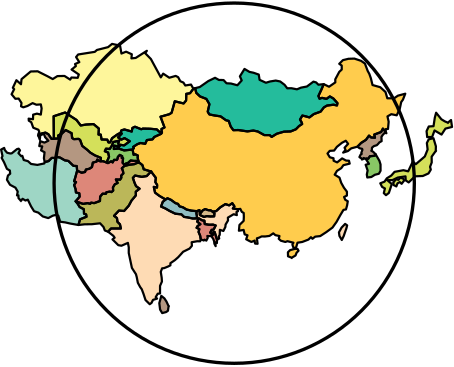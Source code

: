 <?xml version="1.0"?>
<!DOCTYPE ipe SYSTEM "ipe.dtd">
<ipe version="70212" creator="Ipe 7.2.13">
<info created="D:20200629192037" modified="D:20200629192037"/>
<ipestyle>
<symbol name="bullet">
<path matrix="0.04 0 0 0.04 0 0" fill="black">
18 0 0 18 0 0 e
</path>
</symbol>
<layout paper="371.52 273.788" origin="0 0" frame="371.52 273.788"/>
</ipestyle>
<ipestyle name="basic">
<symbol name="arrow/arc(spx)">
<path stroke="sym-stroke" fill="sym-stroke" pen="sym-pen">
0 0 m
-1 0.333 l
-1 -0.333 l
h
</path>
</symbol>
<symbol name="arrow/farc(spx)">
<path stroke="sym-stroke" fill="white" pen="sym-pen">
0 0 m
-1 0.333 l
-1 -0.333 l
h
</path>
</symbol>
<symbol name="arrow/ptarc(spx)">
<path stroke="sym-stroke" fill="sym-stroke" pen="sym-pen">
0 0 m
-1 0.333 l
-0.8 0 l
-1 -0.333 l
h
</path>
</symbol>
<symbol name="arrow/fptarc(spx)">
<path stroke="sym-stroke" fill="white" pen="sym-pen">
0 0 m
-1 0.333 l
-0.8 0 l
-1 -0.333 l
h
</path>
</symbol>
<symbol name="mark/circle(sx)" transformations="translations">
<path fill="sym-stroke">
0.6 0 0 0.6 0 0 e
0.4 0 0 0.4 0 0 e
</path>
</symbol>
<symbol name="mark/disk(sx)" transformations="translations">
<path fill="sym-stroke">
0.6 0 0 0.6 0 0 e
</path>
</symbol>
<symbol name="mark/fdisk(sfx)" transformations="translations">
<group>
<path fill="sym-fill">
0.5 0 0 0.5 0 0 e
</path>
<path fill="sym-stroke" fillrule="eofill">
0.6 0 0 0.6 0 0 e
0.4 0 0 0.4 0 0 e
</path>
</group>
</symbol>
<symbol name="mark/box(sx)" transformations="translations">
<path fill="sym-stroke" fillrule="eofill">
-0.6 -0.6 m
0.6 -0.6 l
0.6 0.6 l
-0.6 0.6 l
h
-0.4 -0.4 m
0.4 -0.4 l
0.4 0.4 l
-0.4 0.4 l
h
</path>
</symbol>
<symbol name="mark/square(sx)" transformations="translations">
<path fill="sym-stroke">
-0.6 -0.6 m
0.6 -0.6 l
0.6 0.6 l
-0.6 0.6 l
h
</path>
</symbol>
<symbol name="mark/fsquare(sfx)" transformations="translations">
<group>
<path fill="sym-fill">
-0.5 -0.5 m
0.5 -0.5 l
0.5 0.5 l
-0.5 0.5 l
h
</path>
<path fill="sym-stroke" fillrule="eofill">
-0.6 -0.6 m
0.6 -0.6 l
0.6 0.6 l
-0.6 0.6 l
h
-0.4 -0.4 m
0.4 -0.4 l
0.4 0.4 l
-0.4 0.4 l
h
</path>
</group>
</symbol>
<symbol name="mark/cross(sx)" transformations="translations">
<group>
<path fill="sym-stroke">
-0.43 -0.57 m
0.57 0.43 l
0.43 0.57 l
-0.57 -0.43 l
h
</path>
<path fill="sym-stroke">
-0.43 0.57 m
0.57 -0.43 l
0.43 -0.57 l
-0.57 0.43 l
h
</path>
</group>
</symbol>
<symbol name="arrow/fnormal(spx)">
<path stroke="sym-stroke" fill="white" pen="sym-pen">
0 0 m
-1 0.333 l
-1 -0.333 l
h
</path>
</symbol>
<symbol name="arrow/pointed(spx)">
<path stroke="sym-stroke" fill="sym-stroke" pen="sym-pen">
0 0 m
-1 0.333 l
-0.8 0 l
-1 -0.333 l
h
</path>
</symbol>
<symbol name="arrow/fpointed(spx)">
<path stroke="sym-stroke" fill="white" pen="sym-pen">
0 0 m
-1 0.333 l
-0.8 0 l
-1 -0.333 l
h
</path>
</symbol>
<symbol name="arrow/linear(spx)">
<path stroke="sym-stroke" pen="sym-pen">
-1 0.333 m
0 0 l
-1 -0.333 l
</path>
</symbol>
<symbol name="arrow/fdouble(spx)">
<path stroke="sym-stroke" fill="white" pen="sym-pen">
0 0 m
-1 0.333 l
-1 -0.333 l
h
-1 0 m
-2 0.333 l
-2 -0.333 l
h
</path>
</symbol>
<symbol name="arrow/double(spx)">
<path stroke="sym-stroke" fill="sym-stroke" pen="sym-pen">
0 0 m
-1 0.333 l
-1 -0.333 l
h
-1 0 m
-2 0.333 l
-2 -0.333 l
h
</path>
</symbol>
<pen name="heavier" value="0.8"/>
<pen name="fat" value="1.2"/>
<pen name="ultrafat" value="2"/>
<symbolsize name="large" value="5"/>
<symbolsize name="small" value="2"/>
<symbolsize name="tiny" value="1.1"/>
<arrowsize name="large" value="10"/>
<arrowsize name="small" value="5"/>
<arrowsize name="tiny" value="3"/>
<color name="red" value="1 0 0"/>
<color name="green" value="0 1 0"/>
<color name="blue" value="0 0 1"/>
<color name="yellow" value="1 1 0"/>
<color name="orange" value="1 0.647 0"/>
<color name="gold" value="1 0.843 0"/>
<color name="agablue" value="0 0.455 0.965"/>
<color name="purple" value="0.627 0.125 0.941"/>
<color name="gray" value="0.745"/>
<color name="brown" value="0.647 0.165 0.165"/>
<color name="navy" value="0 0 0.502"/>
<color name="pink" value="1 0.753 0.796"/>
<color name="seagreen" value="0.18 0.545 0.341"/>
<color name="turquoise" value="0.251 0.878 0.816"/>
<color name="violet" value="0.933 0.51 0.933"/>
<color name="darkblue" value="0 0 0.545"/>
<color name="darkcyan" value="0 0.545 0.545"/>
<color name="darkgray" value="0.663"/>
<color name="darkgreen" value="0 0.392 0"/>
<color name="darkmagenta" value="0.545 0 0.545"/>
<color name="darkorange" value="1 0.549 0"/>
<color name="darkred" value="0.545 0 0"/>
<color name="lightblue" value="0.678 0.847 0.902"/>
<color name="lightcyan" value="0.878 1 1"/>
<color name="lightgray" value="0.827"/>
<color name="lightgreen" value="0.565 0.933 0.565"/>
<color name="lightyellow" value="1 1 0.878"/>
<dashstyle name="dashed" value="[4] 0"/>
<dashstyle name="dotted" value="[1 3] 0"/>
<dashstyle name="dash dotted" value="[4 2 1 2] 0"/>
<dashstyle name="dash dot dotted" value="[4 2 1 2 1 2] 0"/>
<textsize name="large" value="\large"/>
<textsize name="Large" value="\Large"/>
<textsize name="LARGE" value="\LARGE"/>
<textsize name="huge" value="\huge"/>
<textsize name="Huge" value="\Huge"/>
<textsize name="small" value="\small"/>
<textsize name="footnote" value="\footnotesize"/>
<textsize name="tiny" value="\tiny"/>
<textstyle name="center" begin="\begin{center}" end="\end{center}"/>
<textstyle name="itemize" begin="\begin{itemize}" end="\end{itemize}"/>
<textstyle name="item" begin="\begin{itemize}\item{}" end="\end{itemize}"/>
<gridsize name="4 pts" value="4"/>
<gridsize name="8 pts (~3 mm)" value="8"/>
<gridsize name="16 pts (~6 mm)" value="16"/>
<gridsize name="32 pts (~12 mm)" value="32"/>
<gridsize name="10 pts (~3.5 mm)" value="10"/>
<gridsize name="20 pts (~7 mm)" value="20"/>
<gridsize name="14 pts (~5 mm)" value="14"/>
<gridsize name="28 pts (~10 mm)" value="28"/>
<gridsize name="56 pts (~20 mm)" value="56"/>
<anglesize name="90 deg" value="90"/>
<anglesize name="60 deg" value="60"/>
<anglesize name="45 deg" value="45"/>
<anglesize name="30 deg" value="30"/>
<anglesize name="22.5 deg" value="22.5"/>
<opacity name="10%" value="0.1"/>
<opacity name="30%" value="0.3"/>
<opacity name="50%" value="0.5"/>
<opacity name="75%" value="0.75"/>
<tiling name="falling" angle="-60" step="4" width="1"/>
<tiling name="rising" angle="30" step="4" width="1"/>
</ipestyle>
<page>
<layer name="alpha"/>
<view layers="alpha" active="alpha"/>
<path layer="alpha" matrix="0.5 0 0 0.5 92.8799 68.447" fill="0.995 0.964 0.607" fillrule="wind">
161.863 204.893 m
159.427 201.662 l
156.769 201.212 l
156.616 196.434 l
154.836 194.31 l
148.486 195.854 l
146.177 187.565 l
144.538 186.553 l
138.198 184.747 l
141.079 177.037 l
138.883 175.901 l
139.139 173.43 l
137.166 174.064 l
135.561 175.623 l
130.812 176.078 l
125.505 176.197 l
124.342 175.718 l
119.784 177.554 l
117.967 176.648 l
117.47 174.082 l
112.204 175.576 l
110.097 174.963 l
109.38 173.068 l
107.545 172.273 l
103.324 169.295 l
101.923 166.27 l
100.731 166.244 l
99.8535 168.242 l
95.7829 168.379 l
95.1319 171.871 l
93.5723 171.901 l
93.8112 176.239 l
89.9794 179.444 l
84.4901 179.099 l
80.7374 178.458 l
77.6809 182.452 l
75.0616 184.146 l
70.1007 187.384 l
69.5026 187.78 l
61.2634 185.1 l
61.3891 168.973 l
59.7474 168.766 l
57.5072 172.113 l
55.3438 173.318 l
51.7107 172.422 l
50.2965 170.996 l
50.1169 172.041 l
50.9036 173.835 l
50.2932 175.345 l
46.5837 176.83 l
45.1398 180.784 l
43.3725 181.909 l
43.2653 183.365 l
46.3791 182.939 l
46.502 186.231 l
49.2241 186.968 l
52.0198 186.29 l
52.5959 190.75 l
52.0258 193.619 l
48.8228 193.393 l
46.102 194.533 l
42.3961 192.483 l
39.4102 191.511 l
37.7845 192.26 l
38.1093 194.659 l
36.069 197.81 l
33.6941 197.677 l
30.9774 200.916 l
32.8249 204.586 l
31.89 205.583 l
34.4438 211.028 l
37.7352 208.138 l
38.1338 211.783 l
44.7408 217.318 l
49.7405 217.452 l
56.7952 213.911 l
60.585 211.867 l
63.981 213.999 l
69.0551 214.101 l
73.1486 211.483 l
74.0785 212.979 l
78.5742 212.761 l
79.3762 215.165 l
74.1896 218.701 l
77.2614 221.239 l
76.662 222.67 l
79.7346 224.045 l
77.424 227.707 l
78.8916 229.553 l
90.8682 231.452 l
92.4312 232.81 l
100.44 234.854 l
103.318 237.174 l
109.069 235.966 l
110.077 230.245 l
113.419 231.575 l
117.53 229.713 l
117.264 226.765 l
120.334 227.071 l
128.356 232.2 l
127.185 230.483 l
131.268 226.307 l
138.42 213.093 l
140.126 215.756 l
144.535 212.827 l
149.134 214.129 l
150.901 213.217 l
152.442 210.311 l
154.68 209.343 l
156.042 207.239 l
160.165 207.9 l
161.863 204.893 l
h
</path>
<path matrix="0.5 0 0 0.5 92.8799 68.447" fill="0.83 0.877 0.352" fillrule="wind">
61.3891 168.973 m
61.2634 185.1 l
69.5026 187.78 l
70.1007 187.384 l
75.0616 184.146 l
77.6809 182.452 l
80.7374 178.458 l
84.4901 179.099 l
89.9794 179.444 l
93.8112 176.239 l
93.5723 171.901 l
95.1319 171.871 l
95.7829 168.379 l
99.8535 168.242 l
100.731 166.244 l
101.923 166.27 l
103.324 169.295 l
107.545 172.273 l
109.38 173.068 l
110.33 172.645 l
107.644 169.872 l
110.006 168.274 l
112.286 169.331 l
116.079 167.101 l
111.981 164.081 l
109.546 164.492 l
108.225 164.384 l
107.766 165.547 l
108.434 167.498 l
104.154 166.519 l
103.137 163.832 l
101.616 161.539 l
98.9431 161.733 l
98.1135 159.917 l
100.462 158.939 l
101.154 155.905 l
99.3546 151.831 l
96.9407 152.676 l
95.1573 152.703 l
95.2455 155.167 l
90.9881 156.902 l
87.641 158.901 l
85.5535 160.836 l
81.8927 163.698 l
80.3195 168.025 l
79.2455 168.794 l
75.7849 168.599 l
74.5603 169.468 l
74.2181 172.883 l
69.9055 175.168 l
67.209 172.657 l
64.4746 171.179 l
65.0001 169.031 l
61.3891 168.973 l
h
</path>
<path matrix="0.5 0 0 0.5 92.8799 68.447" fill="0.705 0.591 0.505" fillrule="wind">
300.836 172.87 m
300.836 172.87 l
300.836 172.87 l
300.836 172.87 l
h
</path>
<path matrix="0.5 0 0 0.5 92.8799 68.447" fill="0.705 0.591 0.505" fillrule="wind">
300.388 173.624 m
300.388 173.624 l
300.836 172.87 l
299.619 173.128 l
298.23 171.673 l
297.274 170.218 l
297.396 167.172 l
295.741 166.241 l
295.172 165.501 l
293.965 164.265 l
291.834 163.579 l
290.445 162.463 l
290.344 160.674 l
289.971 160.219 l
291.244 159.551 l
293.057 157.756 l
292.596 156.771 l
291.234 156.503 l
288.972 156.307 l
287.725 154.48 l
286.296 154.624 l
286.096 154.258 l
284.541 155.026 l
284.155 154.268 l
283.217 153.934 l
283.104 154.692 l
282.275 155.062 l
281.415 155.708 l
282.291 157.496 l
283.046 157.975 l
282.761 158.722 l
283.573 160.938 l
283.364 161.613 l
281.496 162.064 l
279.985 163.176 l
282.592 165.855 l
286.119 168.12 l
288.318 171.138 l
289.837 169.8 l
292.605 169.646 l
292.105 171.899 l
297.048 173.754 l
298.321 176.186 l
300.388 173.624 l
h
</path>
<path matrix="0.5 0 0 0.5 92.8799 68.447" fill="0.532 0.779 0.395" fillrule="wind">
286.096 154.258 m
286.296 154.624 l
287.725 154.48 l
288.972 156.307 l
291.234 156.503 l
292.596 156.771 l
293.057 157.756 l
295.82 152.982 l
296.612 150.392 l
296.637 145.842 l
295.431 143.694 l
292.533 142.947 l
289.974 141.34 l
287.091 141.009 l
286.733 143.119 l
287.326 146.047 l
285.912 150.158 l
288.29 150.829 l
286.096 154.258 l
h
</path>
<path matrix="0.5 0 0 0.5 92.8799 68.447" fill="0.144 0.737 0.612" fillrule="wind">
163.116 205.295 m
166.49 206.145 l
172.597 210.413 l
177.466 212.776 l
180.249 211.232 l
183.588 211.158 l
185.727 208.826 l
188.922 208.647 l
193.549 207.403 l
196.66 210.866 l
195.361 213.834 l
198.676 219.152 l
202.261 217.016 l
205.167 216.414 l
208.93 215.1 l
209.54 211.308 l
214.087 209.207 l
217.112 210.13 l
221.161 210.784 l
224.368 210.125 l
227.503 207.737 l
229.446 205.223 l
232.414 205.274 l
236.445 204.479 l
239.387 205.691 l
243.601 206.504 l
248.289 209.996 l
250.208 209.457 l
251.884 207.794 l
255.703 208.207 l
254.144 204.5 l
251.883 199.675 l
252.707 197.728 l
254.519 198.331 l
257.676 197.591 l
260.137 199.347 l
262.705 197.825 l
265.605 194.53 l
265.255 192.872 l
262.73 193.397 l
258.08 192.779 l
255.828 191.459 l
253.482 188.421 l
248.602 186.656 l
245.413 184.258 l
242.123 185.171 l
240.322 185.58 l
238.642 182.683 l
239.664 180.971 l
240.182 179.51 l
237.942 178.029 l
235.645 175.689 l
231.905 174.162 l
227.108 173.998 l
221.937 172.501 l
218.211 170.202 l
216.794 171.531 l
212.921 171.527 l
208.187 174.142 l
205.027 174.787 l
200.77 174.185 l
194.164 175.157 l
190.635 175.056 l
188.757 177.646 l
187.299 181.719 l
185.321 182.213 l
181.454 185.008 l
177.143 185.638 l
173.339 186.412 l
172.188 188.386 l
173.42 193.783 l
171.212 197.571 l
166.646 199.358 l
163.956 201.904 l
163.116 205.295 l
h
</path>
<path matrix="0.5 0 0 0.5 92.8799 68.447" fill="0.995 0.858 0.705" fillrule="wind">
193.765 118.14 m
194.006 116.772 l
192.884 116.112 l
193.147 113.906 l
190.859 114.553 l
186.716 112.086 l
186.813 110.054 l
185.046 107.093 l
184.885 105.383 l
183.457 102.505 l
180.956 103.298 l
180.831 99.7049 l
180.108 98.5286 l
180.447 97.066 l
178.868 96.2509 l
177.182 101.729 l
176.298 101.718 l
175.775 99.503 l
174.023 101.298 l
175.011 103.278 l
176.443 103.479 l
177.918 106.44 l
176.073 107.04 l
173.105 106.988 l
170.059 107.471 l
169.777 109.925 l
168.249 110.1 l
165.714 111.634 l
164.583 109.228 l
166.893 107.361 l
164.892 106.052 l
164.182 104.776 l
166.152 103.839 l
165.607 101.741 l
166.717 99.1363 l
167.215 96.3005 l
166.756 95.0485 l
164.579 95.0916 l
160.633 94.3811 l
160.817 91.815 l
159.109 89.8059 l
154.503 87.5296 l
150.92 83.5732 l
148.514 81.4634 l
145.325 79.2819 l
145.32 77.7536 l
143.724 76.9363 l
140.841 75.75 l
139.346 75.5754 l
138.387 73.0574 l
139.053 68.7847 l
139.223 66.0725 l
137.867 62.9774 l
137.852 57.4694 l
136.196 57.3129 l
134.739 54.8507 l
135.713 53.7885 l
132.795 52.8756 l
131.717 50.6885 l
130.433 49.7654 l
127.402 52.7669 l
125.92 57.2831 l
124.692 60.5484 l
123.571 62.0836 l
121.871 65.2102 l
121.077 69.2985 l
120.523 71.3488 l
117.612 75.878 l
116.286 82.3233 l
115.329 86.618 l
115.34 90.7145 l
114.719 93.9041 l
110.062 91.8631 l
107.806 92.2713 l
103.625 96.4159 l
105.164 97.6589 l
104.218 99.012 l
100.464 101.953 l
102.596 104.277 l
109.639 104.268 l
109.004 107.278 l
107.205 109.066 l
106.841 111.795 l
104.746 113.396 l
108.273 117.157 l
111.99 116.883 l
115.338 120.679 l
117.344 124.391 l
120.451 128.099 l
120.402 130.757 l
123.131 132.929 l
120.548 134.795 l
119.436 137.368 l
118.302 140.73 l
119.871 142.398 l
124.726 141.453 l
128.294 142.028 l
131.385 145.301 l
134.825 140.747 l
134.501 137.615 l
135.775 135.665 l
135.67 133.732 l
133.373 134.239 l
134.27 130.096 l
137.415 127.739 l
141.863 125.153 l
139.832 123.486 l
138.59 120.071 l
141.69 118.699 l
144.708 116.927 l
148.882 114.911 l
153.27 114.447 l
155.116 112.629 l
157.589 112.29 l
161.439 111.461 l
164.105 111.52 l
164.471 112.93 l
164.05 115.203 l
164.297 116.751 l
166.249 117.509 l
166.518 114.677 l
166.586 113.96 l
169.495 112.605 l
171.508 113.163 l
174.21 112.923 l
176.822 113.029 l
177.046 115.227 l
175.743 116.374 l
178.325 116.824 l
181.238 119.513 l
184.927 121.83 l
187.612 120.934 l
189.894 122.471 l
191.394 120.204 l
190.313 118.681 l
193.765 118.14 l
h
</path>
<path matrix="0.5 0 0 0.5 92.8799 68.447" fill="0.866 0.528 0.474" fillrule="wind">
178.868 96.2509 m
178.802 93.7949 l
177.685 94.3124 l
177.894 91.5687 l
176.98 93.3447 l
176.795 95.0861 l
176.186 96.7376 l
174.849 98.7422 l
171.901 98.8803 l
172.192 97.4593 l
171.187 95.548 l
169.825 96.2437 l
169.359 95.6192 l
168.453 95.9932 l
167.215 96.3005 l
166.717 99.1363 l
165.607 101.741 l
166.152 103.839 l
164.182 104.776 l
164.892 106.052 l
166.893 107.361 l
164.583 109.228 l
165.714 111.634 l
168.249 110.1 l
169.777 109.925 l
170.059 107.471 l
173.105 106.988 l
176.073 107.04 l
177.918 106.44 l
176.443 103.479 l
175.011 103.278 l
174.023 101.298 l
175.775 99.503 l
176.298 101.718 l
177.182 101.729 l
178.868 96.2509 l
h
</path>
<path matrix="0.5 0 0 0.5 92.8799 68.447" fill="0.834 0.724 0.54" fillrule="wind">
175.743 116.374 m
177.046 115.227 l
176.822 113.029 l
174.21 112.923 l
171.508 113.163 l
169.495 112.605 l
166.586 113.96 l
166.518 114.677 l
168.635 117.35 l
170.364 118.266 l
172.651 117.43 l
174.342 117.342 l
175.743 116.374 l
h
</path>
<path matrix="0.5 0 0 0.5 92.8799 68.447" fill="0.56 0.737 0.756" fillrule="wind">
164.297 116.751 m
164.05 115.203 l
164.471 112.93 l
164.105 111.52 l
161.439 111.461 l
157.589 112.29 l
155.116 112.629 l
153.27 114.447 l
148.882 114.911 l
144.708 116.927 l
141.69 118.699 l
138.59 120.071 l
139.832 123.486 l
141.863 125.153 l
143.19 126.036 l
145.756 124.902 l
148.988 122.511 l
150.786 121.987 l
151.86 120.237 l
154.347 119.521 l
156.945 117.931 l
160.566 117.103 l
164.297 116.751 l
h
</path>
<path matrix="0.5 0 0 0.5 92.8799 68.447" fill="0.732 0.717 0.348" fillrule="wind">
131.385 145.301 m
128.294 142.028 l
124.726 141.453 l
119.871 142.398 l
118.302 140.73 l
119.436 137.368 l
120.548 134.795 l
123.131 132.929 l
120.402 130.757 l
120.451 128.099 l
117.344 124.391 l
115.338 120.679 l
111.99 116.883 l
108.273 117.157 l
104.746 113.396 l
106.841 111.795 l
107.205 109.066 l
109.004 107.278 l
109.639 104.268 l
102.596 104.277 l
100.464 101.953 l
98.1181 102.832 l
97.1636 105.343 l
94.6907 108.018 l
88.7938 107.356 l
83.5937 107.29 l
79.0861 106.797 l
80.2922 110.9 l
84.9089 112.737 l
84.6441 114.383 l
83.1127 114.963 l
83.0244 118.133 l
79.9647 119.726 l
78.6762 121.925 l
77.0917 123.85 l
82.4548 121.981 l
85.6567 122.528 l
87.5699 122.062 l
88.2177 122.864 l
90.4468 122.542 l
94.6064 124.066 l
94.7184 127.205 l
96.5025 129.309 l
98.8854 129.302 l
99.2352 130.347 l
101.681 130.835 l
102.865 130.486 l
104.116 131.54 l
103.94 133.8 l
105.299 136.088 l
107.336 137.051 l
106.078 139.584 l
109.122 139.464 l
110.002 140.851 l
109.869 142.337 l
111.463 143.97 l
111.097 145.914 l
110.34 147.58 l
112.209 149.302 l
115.646 150.136 l
119.319 150.599 l
120.946 151.335 l
122.809 151.783 l
125.174 149.925 l
126.121 146.887 l
131.385 145.301 l
h
</path>
<path matrix="0.5 0 0 0.5 92.8799 68.447" fill="0.866 0.528 0.474" fillrule="wind">
95.1573 152.703 m
96.9407 152.676 l
99.3546 151.831 l
100.333 151.344 l
102.65 152.629 l
103.728 151.855 l
104.76 153.692 l
106.673 153.608 l
107.166 154.2 l
107.504 155.829 l
108.882 157.243 l
110.615 156.318 l
110.267 155.08 l
111.235 154.888 l
110.937 151.514 l
112.204 150.209 l
113.319 151.045 l
114.74 151.441 l
116.734 153.234 l
118.938 152.939 l
122.239 152.932 l
122.809 151.783 l
120.946 151.335 l
119.319 150.599 l
115.646 150.136 l
112.209 149.302 l
110.34 147.58 l
111.097 145.914 l
111.463 143.97 l
109.869 142.337 l
110.002 140.851 l
109.122 139.464 l
106.078 139.584 l
107.336 137.051 l
105.299 136.088 l
103.94 133.8 l
104.116 131.54 l
102.865 130.486 l
101.681 130.835 l
99.2352 130.347 l
98.8854 129.302 l
96.5025 129.309 l
94.7184 127.205 l
94.6064 124.066 l
90.4468 122.542 l
88.2177 122.864 l
87.5699 122.062 l
85.6567 122.528 l
82.4548 121.981 l
77.0917 123.85 l
79.9946 127.194 l
79.7325 129.587 l
77.3084 130.216 l
77.0578 132.597 l
76.0093 135.615 l
77.378 137.701 l
75.9849 138.266 l
76.8643 141.064 l
78.169 145.912 l
81.4331 144.428 l
83.8464 144.949 l
84.515 146.725 l
87.0414 147.319 l
88.8452 148.519 l
89.4842 151.698 l
92.1818 152.472 l
92.6833 153.902 l
94.1932 152.827 l
95.1573 152.703 l
h
</path>
<path matrix="0.5 0 0 0.5 92.8799 68.447" fill="0.532 0.779 0.395" fillrule="wind">
99.3546 151.831 m
101.154 155.905 l
100.462 158.939 l
98.1135 159.917 l
98.9431 161.733 l
101.616 161.539 l
103.137 163.832 l
104.154 166.519 l
108.434 167.498 l
107.766 165.547 l
108.225 164.384 l
109.546 164.492 l
108.374 163.206 l
104.891 163.903 l
104.587 161.511 l
108.058 161.831 l
112.012 160.491 l
118.064 161.116 l
118.875 157.322 l
119.927 157.733 l
121.871 156.805 l
121.759 155.229 l
122.239 152.932 l
118.938 152.939 l
116.734 153.234 l
114.74 151.441 l
113.319 151.045 l
112.204 150.209 l
110.937 151.514 l
111.235 154.888 l
110.267 155.08 l
110.615 156.318 l
108.882 157.243 l
107.504 155.829 l
107.166 154.2 l
106.673 153.608 l
104.76 153.692 l
103.728 151.855 l
102.65 152.629 l
100.333 151.344 l
99.3546 151.831 l
h
</path>
<path matrix="0.5 0 0 0.5 92.8799 68.447" fill="0.144 0.737 0.612" fillrule="wind">
109.38 173.068 m
110.097 174.963 l
112.204 175.576 l
117.47 174.082 l
117.967 176.648 l
119.784 177.554 l
124.342 175.718 l
125.505 176.197 l
130.812 176.078 l
135.561 175.623 l
137.166 174.064 l
139.139 173.43 l
138.689 172.456 l
133.645 170.137 l
132.504 168.45 l
128.399 167.947 l
127.189 165.26 l
123.801 165.823 l
121.589 165.003 l
118.534 163.033 l
118.975 162.062 l
118.064 161.116 l
112.012 160.491 l
108.058 161.831 l
104.587 161.511 l
104.891 163.903 l
108.374 163.206 l
109.546 164.492 l
111.981 164.081 l
116.079 167.101 l
112.286 169.331 l
110.006 168.274 l
107.644 169.872 l
110.33 172.645 l
109.38 173.068 l
h
</path>
<path matrix="0.5 0 0 0.5 92.8799 68.447" fill="0.705 0.591 0.505" fillrule="wind">
50.2965 170.996 m
51.7107 172.422 l
55.3438 173.318 l
57.5072 172.113 l
59.7474 168.766 l
61.3891 168.973 l
65.0001 169.031 l
64.4746 171.179 l
67.209 172.657 l
69.9055 175.168 l
74.2181 172.883 l
74.5603 169.468 l
75.7849 168.599 l
79.2455 168.794 l
80.3195 168.025 l
81.8927 163.698 l
85.5535 160.836 l
87.641 158.901 l
90.9881 156.902 l
95.2455 155.167 l
95.1573 152.703 l
94.1932 152.827 l
92.6833 153.902 l
92.1818 152.472 l
89.4842 151.698 l
88.8452 148.519 l
87.0414 147.319 l
84.515 146.725 l
83.8464 144.949 l
81.4331 144.428 l
78.169 145.912 l
77.8881 149.23 l
75.5022 149.372 l
71.8443 152.904 l
69.2882 153.343 l
65.7492 155.387 l
63.4733 155.76 l
62.0683 155.007 l
59.9277 155.124 l
57.6511 152.822 l
54.8387 152.046 l
54.2431 154.89 l
54.7085 159.146 l
52.2123 160.536 l
53.0342 163.371 l
50.9095 163.614 l
51.6177 167.145 l
54.6356 166.112 l
57.448 167.46 l
55.1162 170.005 l
54.1989 172.453 l
51.6225 171.359 l
51.2959 168.239 l
50.2965 170.996 l
h
</path>
<path matrix="0.5 0 0 0.5 92.8799 68.447" fill="0.619 0.838 0.772" fillrule="wind">
37.7036 124.209 m
35.9324 126.145 l
35.9008 128.119 l
34.8785 128.118 l
35.4031 130.819 l
33.7562 133.676 l
29.8345 135.752 l
27.6175 139.383 l
28.3593 142.395 l
29.9703 143.736 l
29.7288 146.019 l
27.63 147.199 l
25.5562 151.933 l
25.5562 151.933 l
23.8057 155.154 l
24.4319 156.409 l
23.4327 161.104 l
25.6244 162.282 l
26.1324 160.723 l
27.7488 158.826 l
29.9441 158.282 l
31.1031 158.403 l
34.8778 161.435 l
36.0781 161.74 l
37.0237 160.529 l
35.9201 158.498 l
37.9162 156.365 l
38.7127 156.567 l
39.7253 153.587 l
42.76 152.75 l
44.9831 150.745 l
49.5334 150.059 l
54.5321 151.112 l
54.8387 152.046 l
57.6511 152.822 l
59.9277 155.124 l
62.0683 155.007 l
63.4733 155.76 l
65.7492 155.387 l
69.2882 153.343 l
71.8443 152.904 l
75.5022 149.372 l
77.8881 149.23 l
78.169 145.912 l
76.8643 141.064 l
75.9849 138.266 l
77.378 137.701 l
76.0093 135.615 l
77.0578 132.597 l
77.3084 130.216 l
79.7325 129.587 l
79.9946 127.194 l
77.0917 123.85 l
78.6762 121.925 l
79.9647 119.726 l
83.0244 118.133 l
83.1127 114.963 l
84.6441 114.383 l
84.9089 112.737 l
80.2922 110.9 l
79.0861 106.797 l
73.0649 107.86 l
69.575 108.67 l
65.9631 109.129 l
64.598 113.485 l
63.0661 114.119 l
60.6066 113.48 l
57.3784 111.755 l
53.4672 112.937 l
50.2362 115.687 l
47.1545 116.712 l
45.017 120.144 l
42.6551 125.022 l
40.9327 124.425 l
38.8986 125.646 l
37.7036 124.209 l
h
</path>
<path matrix="0.5 0 0 0.5 92.8799 68.447" fill="0.705 0.591 0.505" fillrule="wind">
144.029 48.3455 m
143.547 45.0098 l
142.205 44.0993 l
139.422 43.3678 l
137.898 45.9115 l
137.331 50.5211 l
138.78 55.7473 l
140.991 53.9556 l
142.481 51.689 l
144.029 48.3455 l
h
</path>
<path matrix="0.5 0 0 0.5 92.8799 68.447" fill="1 0.799 0.301" fillrule="wind">
232.646 83.2238 m
230.022 84.2628 l
229.929 87.1562 l
231.507 88.6866 l
235.003 89.6351 l
236.844 89.5548 l
237.559 88.2636 l
236.153 86.7786 l
235.412 84.8358 l
232.646 83.2238 l
h
</path>
<path matrix="0.5 0 0 0.5 92.8799 68.447" fill="1 0.799 0.301" fillrule="wind">
139.139 173.43 m
138.883 175.901 l
141.079 177.037 l
138.198 184.747 l
144.538 186.553 l
146.177 187.565 l
148.486 195.854 l
154.836 194.31 l
156.616 196.434 l
156.769 201.212 l
159.427 201.662 l
161.863 204.893 l
163.116 205.295 l
163.956 201.904 l
166.646 199.358 l
171.212 197.571 l
173.42 193.783 l
172.188 188.386 l
173.339 186.412 l
177.143 185.638 l
181.454 185.008 l
185.321 182.213 l
187.299 181.719 l
188.757 177.646 l
190.635 175.056 l
194.164 175.157 l
200.77 174.185 l
205.027 174.787 l
208.187 174.142 l
212.921 171.527 l
216.794 171.531 l
218.211 170.202 l
221.937 172.501 l
227.108 173.998 l
231.905 174.162 l
235.645 175.689 l
237.942 178.029 l
240.182 179.51 l
239.664 180.971 l
238.642 182.683 l
240.322 185.58 l
242.123 185.171 l
245.413 184.258 l
248.602 186.656 l
253.482 188.421 l
255.828 191.459 l
258.08 192.779 l
262.73 193.397 l
265.255 192.872 l
265.605 194.53 l
262.705 197.825 l
260.137 199.347 l
257.676 197.591 l
254.519 198.331 l
252.707 197.728 l
251.883 199.675 l
254.144 204.5 l
255.703 208.207 l
259.545 206.343 l
264.055 209.47 l
264.026 211.672 l
266.915 217.065 l
268.695 218.72 l
268.656 221.599 l
266.899 222.849 l
269.543 225.489 l
273.52 226.453 l
277.764 226.598 l
282.554 225.007 l
285.365 223.054 l
287.343 217.79 l
288.542 215.58 l
289.657 212.462 l
290.841 207.572 l
296.412 205.998 l
300.203 202.533 l
301.499 198.03 l
306.362 198.024 l
309.137 199.905 l
314.427 201.32 l
312.745 197.026 l
311.501 195.301 l
310.404 190.208 l
308.252 185.77 l
304.367 186.572 l
301.62 184.974 l
302.463 181.141 l
302.003 175.944 l
300.368 175.827 l
300.388 173.624 l
298.321 176.186 l
297.048 173.754 l
292.105 171.899 l
292.605 169.646 l
289.837 169.8 l
288.318 171.138 l
286.119 168.12 l
282.592 165.855 l
279.985 163.176 l
275.511 161.97 l
273.154 160.042 l
269.708 158.922 l
271.409 160.826 l
270.739 162.436 l
273.274 165.237 l
271.583 167.44 l
268.793 165.954 l
265.179 163.05 l
263.207 160.379 l
260.068 160.181 l
258.436 158.268 l
260.122 155.518 l
262.742 154.854 l
262.849 153.047 l
265.381 151.876 l
268.968 154.745 l
271.81 153.178 l
273.88 153.071 l
274.398 150.975 l
269.867 149.863 l
268.371 147.726 l
265.259 145.754 l
263.616 143.023 l
267.061 140.895 l
268.318 137.121 l
270.266 133.643 l
272.44 130.755 l
272.388 127.986 l
270.379 126.973 l
271.145 125.004 l
273.029 123.862 l
272.537 120.885 l
271.724 118.01 l
269.935 117.685 l
267.598 113.797 l
265.006 109.132 l
262.034 104.936 l
257.632 101.718 l
253.18 98.8038 l
249.573 98.4078 l
247.617 96.8779 l
246.51 97.995 l
244.7 96.2856 l
240.227 94.569 l
236.84 94.0446 l
235.747 90.4482 l
233.974 90.2494 l
233.134 92.7172 l
233.892 94.0375 l
229.598 95.1329 l
228.085 94.5754 l
224.863 95.4641 l
223.339 96.8588 l
223.845 98.8432 l
220.919 99.474 l
219.377 100.773 l
216.648 98.9291 l
213.536 98.5308 l
210.984 98.5482 l
209.266 97.7071 l
207.607 97.2027 l
208.091 93.2838 l
206.384 93.377 l
206.096 94.1794 l
206 95.5947 l
203.653 94.5975 l
202.267 95.2278 l
199.89 96.5155 l
200.822 99.3778 l
198.795 100.048 l
198.032 103.245 l
194.653 102.667 l
195.037 106.816 l
198.069 109.761 l
198.197 112.691 l
198.103 115.429 l
196.706 116.285 l
195.637 118.409 l
193.765 118.14 l
190.313 118.681 l
191.394 120.204 l
189.894 122.471 l
187.612 120.934 l
184.927 121.83 l
181.238 119.513 l
178.325 116.824 l
175.743 116.374 l
174.342 117.342 l
172.651 117.43 l
170.364 118.266 l
168.635 117.35 l
166.518 114.677 l
166.249 117.509 l
164.297 116.751 l
160.566 117.103 l
156.945 117.931 l
154.347 119.521 l
151.86 120.237 l
150.786 121.987 l
148.988 122.511 l
145.756 124.902 l
143.19 126.036 l
141.863 125.153 l
137.415 127.739 l
134.27 130.096 l
133.373 134.239 l
135.67 133.732 l
135.775 135.665 l
134.501 137.615 l
134.825 140.747 l
131.385 145.301 l
126.121 146.887 l
125.174 149.925 l
122.809 151.783 l
122.239 152.932 l
121.759 155.229 l
121.871 156.805 l
119.927 157.733 l
118.875 157.322 l
118.064 161.116 l
118.975 162.062 l
118.534 163.033 l
121.589 165.003 l
123.801 165.823 l
127.189 165.26 l
128.399 167.947 l
132.504 168.45 l
133.645 170.137 l
138.689 172.456 l
139.139 173.43 l
h
</path>
<path matrix="0.5 0 0 0.5 92.8799 68.447" fill="0.995 0.858 0.705" fillrule="wind">
272.023 104.4 m
270.095 98.8314 l
268.724 96.0083 l
267.037 98.9143 l
266.672 101.481 l
268.556 104.904 l
271.118 107.561 l
272.578 106.514 l
272.023 104.4 l
h
</path>
<path matrix="0.5 0 0 0.5 92.8799 68.447" fill="0.83 0.877 0.352" fillrule="wind">
336.378 160.085 m
333.417 155.974 l
333.471 151.819 l
332.265 148.645 l
332.823 146.669 l
331.156 143.911 l
327.067 142.083 l
321.44 141.845 l
316.88 137.457 l
314.73 138.928 l
314.597 141.808 l
309.03 140.955 l
305.242 139.142 l
301.495 139.068 l
304.741 136.257 l
302.605 129.851 l
300.536 128.284 l
298.987 129.731 l
299.772 133.112 l
297.746 134.21 l
296.446 136.813 l
299.472 137.989 l
301.151 140.403 l
304.37 142.401 l
306.717 145.063 l
313.089 146.232 l
316.511 145.43 l
319.86 152.471 l
321.994 150.564 l
326.689 154.572 l
328.51 156.144 l
330.521 161.148 l
329.972 165.828 l
331.324 168.492 l
334.727 169.27 l
336.473 163.439 l
336.378 160.085 l
h
</path>
<path matrix="0.5 0 0 0.5 92.8799 68.447" fill="0.83 0.877 0.352" fillrule="wind">
345.112 180.473 m
347.376 182.358 l
348.087 177.395 l
343.339 176.199 l
340.536 171.903 l
335.503 174.852 l
333.762 170.147 l
330.202 170.083 l
329.762 174.354 l
331.345 177.707 l
334.764 177.95 l
335.697 184.093 l
336.643 187.619 l
340.405 182.919 l
342.861 181.42 l
345.112 180.473 l
h
</path>
<path matrix="0.5 0 0 0.5 92.8799 68.447" fill="0.83 0.877 0.352" fillrule="wind">
305.928 137.452 m
307.699 139.739 l
309.519 139.294 l
310.835 140.912 l
313.185 140.081 l
313.595 138.764 l
311.793 136.452 l
310.479 137.675 l
308.838 136.788 l
307.989 134.566 l
305.903 135.646 l
305.928 137.452 l
h
</path>
<path matrix="0.5 0 0 0.5 92.8799 68.447" stroke="0" pen="heavier" cap="2" join="1">
161.863 204.893 m
159.427 201.662 l
156.769 201.212 l
156.616 196.434 l
154.836 194.31 l
148.486 195.854 l
146.177 187.565 l
144.538 186.553 l
138.198 184.747 l
141.079 177.037 l
138.883 175.901 l
139.139 173.43 l
137.166 174.064 l
135.561 175.623 l
130.812 176.078 l
125.505 176.197 l
124.342 175.718 l
119.784 177.554 l
117.967 176.648 l
117.47 174.082 l
112.204 175.576 l
110.097 174.963 l
109.38 173.068 l
107.545 172.273 l
103.324 169.295 l
101.923 166.27 l
100.731 166.244 l
99.8535 168.242 l
95.7829 168.379 l
95.1319 171.871 l
93.5723 171.901 l
93.8112 176.239 l
89.9794 179.444 l
84.4901 179.099 l
80.7374 178.458 l
77.6809 182.452 l
75.0616 184.146 l
70.1007 187.384 l
69.5026 187.78 l
61.2634 185.1 l
61.3891 168.973 l
59.7474 168.766 l
57.5072 172.113 l
55.3438 173.318 l
51.7107 172.422 l
50.2965 170.996 l
50.1169 172.041 l
50.9036 173.835 l
50.2932 175.345 l
46.5837 176.83 l
45.1398 180.784 l
43.3725 181.909 l
43.2653 183.365 l
46.3791 182.939 l
46.502 186.231 l
49.2241 186.968 l
52.0198 186.29 l
52.5959 190.75 l
52.0258 193.619 l
48.8228 193.393 l
46.102 194.533 l
42.3961 192.483 l
39.4102 191.511 l
37.7845 192.26 l
38.1093 194.659 l
36.069 197.81 l
33.6941 197.677 l
30.9774 200.916 l
32.8249 204.586 l
31.89 205.583 l
34.4438 211.028 l
37.7352 208.138 l
38.1338 211.783 l
44.7408 217.318 l
49.7405 217.452 l
56.7952 213.911 l
60.585 211.867 l
63.981 213.999 l
69.0551 214.101 l
73.1486 211.483 l
74.0785 212.979 l
78.5742 212.761 l
79.3762 215.165 l
74.1896 218.701 l
77.2614 221.239 l
76.662 222.67 l
79.7346 224.045 l
77.424 227.707 l
78.8916 229.553 l
90.8682 231.452 l
92.4312 232.81 l
100.44 234.854 l
103.318 237.174 l
109.069 235.966 l
110.077 230.245 l
113.419 231.575 l
117.53 229.713 l
117.264 226.765 l
120.334 227.071 l
128.356 232.2 l
127.185 230.483 l
131.268 226.307 l
138.42 213.093 l
140.126 215.756 l
144.535 212.827 l
149.134 214.129 l
150.901 213.217 l
152.442 210.311 l
154.68 209.343 l
156.042 207.239 l
160.165 207.9 l
161.863 204.893 l
</path>
<path matrix="0.5 0 0 0.5 92.8799 68.447" stroke="0" pen="heavier" cap="2" join="1">
61.3891 168.973 m
61.2634 185.1 l
69.5026 187.78 l
70.1007 187.384 l
75.0616 184.146 l
77.6809 182.452 l
80.7374 178.458 l
84.4901 179.099 l
89.9794 179.444 l
93.8112 176.239 l
93.5723 171.901 l
95.1319 171.871 l
95.7829 168.379 l
99.8535 168.242 l
100.731 166.244 l
101.923 166.27 l
103.324 169.295 l
107.545 172.273 l
109.38 173.068 l
110.33 172.645 l
107.644 169.872 l
110.006 168.274 l
112.286 169.331 l
116.079 167.101 l
111.981 164.081 l
109.546 164.492 l
108.225 164.384 l
107.766 165.547 l
108.434 167.498 l
104.154 166.519 l
103.137 163.832 l
101.616 161.539 l
98.9431 161.733 l
98.1135 159.917 l
100.462 158.939 l
101.154 155.905 l
99.3546 151.831 l
96.9407 152.676 l
95.1573 152.703 l
95.2455 155.167 l
90.9881 156.902 l
87.641 158.901 l
85.5535 160.836 l
81.8927 163.698 l
80.3195 168.025 l
79.2455 168.794 l
75.7849 168.599 l
74.5603 169.468 l
74.2181 172.883 l
69.9055 175.168 l
67.209 172.657 l
64.4746 171.179 l
65.0001 169.031 l
61.3891 168.973 l
</path>
<path matrix="0.5 0 0 0.5 92.8799 68.447" stroke="0" pen="heavier" cap="2" join="1">
300.836 172.87 m
300.836 172.87 l
300.836 172.87 l
300.836 172.87 l
</path>
<path matrix="0.5 0 0 0.5 92.8799 68.447" stroke="0" pen="heavier" cap="2" join="1">
300.388 173.624 m
300.388 173.624 l
300.836 172.87 l
299.619 173.128 l
298.23 171.673 l
297.274 170.218 l
297.396 167.172 l
295.741 166.241 l
295.172 165.501 l
293.965 164.265 l
291.834 163.579 l
290.445 162.463 l
290.344 160.674 l
289.971 160.219 l
291.244 159.551 l
293.057 157.756 l
292.596 156.771 l
291.234 156.503 l
288.972 156.307 l
287.725 154.48 l
286.296 154.624 l
286.096 154.258 l
284.541 155.026 l
284.155 154.268 l
283.217 153.934 l
283.104 154.692 l
282.275 155.062 l
281.415 155.708 l
282.291 157.496 l
283.046 157.975 l
282.761 158.722 l
283.573 160.938 l
283.364 161.613 l
281.496 162.064 l
279.985 163.176 l
282.592 165.855 l
286.119 168.12 l
288.318 171.138 l
289.837 169.8 l
292.605 169.646 l
292.105 171.899 l
297.048 173.754 l
298.321 176.186 l
300.388 173.624 l
</path>
<path matrix="0.5 0 0 0.5 92.8799 68.447" stroke="0" pen="heavier" cap="2" join="1">
286.096 154.258 m
286.296 154.624 l
287.725 154.48 l
288.972 156.307 l
291.234 156.503 l
292.596 156.771 l
293.057 157.756 l
295.82 152.982 l
296.612 150.392 l
296.637 145.842 l
295.431 143.694 l
292.533 142.947 l
289.974 141.34 l
287.091 141.009 l
286.733 143.119 l
287.326 146.047 l
285.912 150.158 l
288.29 150.829 l
286.096 154.258 l
</path>
<path matrix="0.5 0 0 0.5 92.8799 68.447" stroke="0" pen="heavier" cap="2" join="1">
163.116 205.295 m
166.49 206.145 l
172.597 210.413 l
177.466 212.776 l
180.249 211.232 l
183.588 211.158 l
185.727 208.826 l
188.922 208.647 l
193.549 207.403 l
196.66 210.866 l
195.361 213.834 l
198.676 219.152 l
202.261 217.016 l
205.167 216.414 l
208.93 215.1 l
209.54 211.308 l
214.087 209.207 l
217.112 210.13 l
221.161 210.784 l
224.368 210.125 l
227.503 207.737 l
229.446 205.223 l
232.414 205.274 l
236.445 204.479 l
239.387 205.691 l
243.601 206.504 l
248.289 209.996 l
250.208 209.457 l
251.884 207.794 l
255.703 208.207 l
254.144 204.5 l
251.883 199.675 l
252.707 197.728 l
254.519 198.331 l
257.676 197.591 l
260.137 199.347 l
262.705 197.825 l
265.605 194.53 l
265.255 192.872 l
262.73 193.397 l
258.08 192.779 l
255.828 191.459 l
253.482 188.421 l
248.602 186.656 l
245.413 184.258 l
242.123 185.171 l
240.322 185.58 l
238.642 182.683 l
239.664 180.971 l
240.182 179.51 l
237.942 178.029 l
235.645 175.689 l
231.905 174.162 l
227.108 173.998 l
221.937 172.501 l
218.211 170.202 l
216.794 171.531 l
212.921 171.527 l
208.187 174.142 l
205.027 174.787 l
200.77 174.185 l
194.164 175.157 l
190.635 175.056 l
188.757 177.646 l
187.299 181.719 l
185.321 182.213 l
181.454 185.008 l
177.143 185.638 l
173.339 186.412 l
172.188 188.386 l
173.42 193.783 l
171.212 197.571 l
166.646 199.358 l
163.956 201.904 l
163.116 205.295 l
</path>
<path matrix="0.5 0 0 0.5 92.8799 68.447" stroke="0" pen="heavier" cap="2" join="1">
193.765 118.14 m
194.006 116.772 l
192.884 116.112 l
193.147 113.906 l
190.859 114.553 l
186.716 112.086 l
186.813 110.054 l
185.046 107.093 l
184.885 105.383 l
183.457 102.505 l
180.956 103.298 l
180.831 99.7049 l
180.108 98.5286 l
180.447 97.066 l
178.868 96.2509 l
177.182 101.729 l
176.298 101.718 l
175.775 99.503 l
174.023 101.298 l
175.011 103.278 l
176.443 103.479 l
177.918 106.44 l
176.073 107.04 l
173.105 106.988 l
170.059 107.471 l
169.777 109.925 l
168.249 110.1 l
165.714 111.634 l
164.583 109.228 l
166.893 107.361 l
164.892 106.052 l
164.182 104.776 l
166.152 103.839 l
165.607 101.741 l
166.717 99.1363 l
167.215 96.3005 l
166.756 95.0485 l
164.579 95.0916 l
160.633 94.3811 l
160.817 91.815 l
159.109 89.8059 l
154.503 87.5296 l
150.92 83.5732 l
148.514 81.4634 l
145.325 79.2819 l
145.32 77.7536 l
143.724 76.9363 l
140.841 75.75 l
139.346 75.5754 l
138.387 73.0574 l
139.053 68.7847 l
139.223 66.0725 l
137.867 62.9774 l
137.852 57.4694 l
136.196 57.3129 l
134.739 54.8507 l
135.713 53.7885 l
132.795 52.8756 l
131.717 50.6885 l
130.433 49.7654 l
127.402 52.7669 l
125.92 57.2831 l
124.692 60.5484 l
123.571 62.0836 l
121.871 65.2102 l
121.077 69.2985 l
120.523 71.3488 l
117.612 75.878 l
115.329 86.618 l
115.34 90.7145 l
114.719 93.9041 l
110.062 91.8631 l
107.806 92.2713 l
103.625 96.4159 l
105.164 97.6589 l
104.218 99.012 l
100.464 101.953 l
102.596 104.277 l
109.639 104.268 l
109.004 107.278 l
107.205 109.066 l
106.841 111.795 l
104.746 113.396 l
108.273 117.157 l
111.99 116.883 l
115.338 120.679 l
117.344 124.391 l
120.451 128.099 l
120.402 130.757 l
123.131 132.929 l
120.548 134.795 l
119.436 137.368 l
118.302 140.73 l
119.871 142.398 l
124.726 141.453 l
128.294 142.028 l
131.385 145.301 l
134.825 140.747 l
134.501 137.615 l
135.775 135.665 l
135.67 133.732 l
133.373 134.239 l
134.27 130.096 l
137.415 127.739 l
141.863 125.153 l
139.832 123.486 l
138.59 120.071 l
141.69 118.699 l
144.708 116.927 l
148.882 114.911 l
153.27 114.447 l
155.116 112.629 l
157.589 112.29 l
161.439 111.461 l
164.105 111.52 l
164.471 112.93 l
164.05 115.203 l
164.297 116.751 l
166.249 117.509 l
166.586 113.96 l
169.495 112.605 l
171.508 113.163 l
174.21 112.923 l
176.822 113.029 l
177.046 115.227 l
175.743 116.374 l
178.325 116.824 l
181.238 119.513 l
184.927 121.83 l
187.612 120.934 l
189.894 122.471 l
191.394 120.204 l
190.313 118.681 l
193.765 118.14 l
193.765 118.14 l
</path>
<path matrix="0.5 0 0 0.5 92.8799 68.447" stroke="0" pen="heavier" cap="2" join="1">
178.868 96.2509 m
178.802 93.7949 l
177.685 94.3124 l
177.894 91.5687 l
176.98 93.3447 l
176.795 95.0861 l
176.186 96.7376 l
174.849 98.7422 l
171.901 98.8803 l
172.192 97.4593 l
171.187 95.548 l
169.825 96.2437 l
169.359 95.6192 l
168.453 95.9932 l
167.215 96.3005 l
166.717 99.1363 l
165.607 101.741 l
166.152 103.839 l
164.182 104.776 l
164.892 106.052 l
166.893 107.361 l
164.583 109.228 l
165.714 111.634 l
168.249 110.1 l
169.777 109.925 l
170.059 107.471 l
173.105 106.988 l
176.073 107.04 l
177.918 106.44 l
176.443 103.479 l
175.011 103.278 l
174.023 101.298 l
175.775 99.503 l
176.298 101.718 l
177.182 101.729 l
178.868 96.2509 l
</path>
<path matrix="0.5 0 0 0.5 92.8799 68.447" stroke="0" pen="heavier" cap="2" join="1">
175.743 116.374 m
177.046 115.227 l
176.822 113.029 l
174.21 112.923 l
171.508 113.163 l
169.495 112.605 l
166.586 113.96 l
166.518 114.677 l
168.635 117.35 l
170.364 118.266 l
172.651 117.43 l
174.342 117.342 l
175.743 116.374 l
</path>
<path matrix="0.5 0 0 0.5 92.8799 68.447" stroke="0" pen="heavier" cap="2" join="1">
164.297 116.751 m
164.05 115.203 l
164.471 112.93 l
164.105 111.52 l
161.439 111.461 l
157.589 112.29 l
155.116 112.629 l
153.27 114.447 l
148.882 114.911 l
144.708 116.927 l
141.69 118.699 l
138.59 120.071 l
139.832 123.486 l
141.863 125.153 l
143.19 126.036 l
145.756 124.902 l
148.988 122.511 l
150.786 121.987 l
151.86 120.237 l
154.347 119.521 l
156.945 117.931 l
160.566 117.103 l
164.297 116.751 l
</path>
<path matrix="0.5 0 0 0.5 92.8799 68.447" stroke="0" pen="heavier" cap="2" join="1">
131.385 145.301 m
128.294 142.028 l
124.726 141.453 l
119.871 142.398 l
118.302 140.73 l
119.436 137.368 l
120.548 134.795 l
123.131 132.929 l
120.402 130.757 l
120.451 128.099 l
117.344 124.391 l
115.338 120.679 l
111.99 116.883 l
108.273 117.157 l
104.746 113.396 l
106.841 111.795 l
107.205 109.066 l
109.004 107.278 l
109.639 104.268 l
102.596 104.277 l
100.464 101.953 l
98.1181 102.832 l
97.1636 105.343 l
94.6907 108.018 l
88.7938 107.356 l
83.5937 107.29 l
79.0861 106.797 l
80.2922 110.9 l
84.9089 112.737 l
84.6441 114.383 l
83.1127 114.963 l
83.0244 118.133 l
79.9647 119.726 l
78.6762 121.925 l
77.0917 123.85 l
82.4548 121.981 l
85.6567 122.528 l
87.5699 122.062 l
88.2177 122.864 l
90.4468 122.542 l
94.6064 124.066 l
94.7184 127.205 l
96.5025 129.309 l
98.8854 129.302 l
99.2352 130.347 l
101.681 130.835 l
102.865 130.486 l
104.116 131.54 l
103.94 133.8 l
105.299 136.088 l
107.336 137.051 l
106.078 139.584 l
109.122 139.464 l
110.002 140.851 l
109.869 142.337 l
111.463 143.97 l
111.097 145.914 l
110.34 147.58 l
112.209 149.302 l
115.646 150.136 l
119.319 150.599 l
120.946 151.335 l
122.809 151.783 l
125.174 149.925 l
126.121 146.887 l
131.385 145.301 l
</path>
<path matrix="0.5 0 0 0.5 92.8799 68.447" stroke="0" pen="heavier" cap="2" join="1">
95.1573 152.703 m
96.9407 152.676 l
99.3546 151.831 l
100.333 151.344 l
102.65 152.629 l
103.728 151.855 l
104.76 153.692 l
106.673 153.608 l
107.166 154.2 l
107.504 155.829 l
108.882 157.243 l
110.615 156.318 l
110.267 155.08 l
111.235 154.888 l
110.937 151.514 l
112.204 150.209 l
113.319 151.045 l
114.74 151.441 l
116.734 153.234 l
118.938 152.939 l
122.239 152.932 l
122.809 151.783 l
120.946 151.335 l
119.319 150.599 l
115.646 150.136 l
112.209 149.302 l
110.34 147.58 l
111.097 145.914 l
111.463 143.97 l
109.869 142.337 l
110.002 140.851 l
109.122 139.464 l
106.078 139.584 l
107.336 137.051 l
105.299 136.088 l
103.94 133.8 l
104.116 131.54 l
102.865 130.486 l
101.681 130.835 l
99.2352 130.347 l
98.8854 129.302 l
96.5025 129.309 l
94.7184 127.205 l
94.6064 124.066 l
90.4468 122.542 l
88.2177 122.864 l
87.5699 122.062 l
85.6567 122.528 l
82.4548 121.981 l
77.0917 123.85 l
79.9946 127.194 l
79.7325 129.587 l
77.3084 130.216 l
77.0578 132.597 l
76.0093 135.615 l
77.378 137.701 l
75.9849 138.266 l
76.8643 141.064 l
78.169 145.912 l
81.4331 144.428 l
83.8464 144.949 l
84.515 146.725 l
87.0414 147.319 l
88.8452 148.519 l
89.4842 151.698 l
92.1818 152.472 l
92.6833 153.902 l
94.1932 152.827 l
95.1573 152.703 l
</path>
<path matrix="0.5 0 0 0.5 92.8799 68.447" stroke="0" pen="heavier" cap="2" join="1">
99.3546 151.831 m
101.154 155.905 l
100.462 158.939 l
98.1135 159.917 l
98.9431 161.733 l
101.616 161.539 l
103.137 163.832 l
104.154 166.519 l
108.434 167.498 l
107.766 165.547 l
108.225 164.384 l
109.546 164.492 l
108.374 163.206 l
104.891 163.903 l
104.587 161.511 l
108.058 161.831 l
112.012 160.491 l
118.064 161.116 l
118.875 157.322 l
119.927 157.733 l
121.871 156.805 l
121.759 155.229 l
122.239 152.932 l
118.938 152.939 l
116.734 153.234 l
114.74 151.441 l
113.319 151.045 l
112.204 150.209 l
110.937 151.514 l
111.235 154.888 l
110.267 155.08 l
110.615 156.318 l
108.882 157.243 l
107.504 155.829 l
107.166 154.2 l
106.673 153.608 l
104.76 153.692 l
103.728 151.855 l
102.65 152.629 l
100.333 151.344 l
99.3546 151.831 l
</path>
<path matrix="0.5 0 0 0.5 92.8799 68.447" stroke="0" pen="heavier" cap="2" join="1">
109.38 173.068 m
110.097 174.963 l
112.204 175.576 l
117.47 174.082 l
117.967 176.648 l
119.784 177.554 l
124.342 175.718 l
125.505 176.197 l
130.812 176.078 l
135.561 175.623 l
137.166 174.064 l
139.139 173.43 l
138.689 172.456 l
133.645 170.137 l
132.504 168.45 l
128.399 167.947 l
127.189 165.26 l
123.801 165.823 l
121.589 165.003 l
118.534 163.033 l
118.975 162.062 l
118.064 161.116 l
112.012 160.491 l
108.058 161.831 l
104.587 161.511 l
104.891 163.903 l
108.374 163.206 l
109.546 164.492 l
111.981 164.081 l
116.079 167.101 l
112.286 169.331 l
110.006 168.274 l
107.644 169.872 l
110.33 172.645 l
109.38 173.068 l
</path>
<path matrix="0.5 0 0 0.5 92.8799 68.447" stroke="0" pen="heavier" cap="2" join="1">
50.2965 170.996 m
51.7107 172.422 l
55.3438 173.318 l
57.5072 172.113 l
59.7474 168.766 l
61.3891 168.973 l
65.0001 169.031 l
64.4746 171.179 l
67.209 172.657 l
69.9055 175.168 l
74.2181 172.883 l
74.5603 169.468 l
75.7849 168.599 l
79.2455 168.794 l
80.3195 168.025 l
81.8927 163.698 l
85.5535 160.836 l
87.641 158.901 l
90.9881 156.902 l
95.2455 155.167 l
95.1573 152.703 l
94.1932 152.827 l
92.6833 153.902 l
92.1818 152.472 l
89.4842 151.698 l
88.8452 148.519 l
87.0414 147.319 l
84.515 146.725 l
83.8464 144.949 l
81.4331 144.428 l
78.169 145.912 l
77.8881 149.23 l
75.5022 149.372 l
71.8443 152.904 l
69.2882 153.343 l
65.7492 155.387 l
63.4733 155.76 l
62.0683 155.007 l
59.9277 155.124 l
57.6511 152.822 l
54.8387 152.046 l
54.2431 154.89 l
54.7085 159.146 l
52.2123 160.536 l
53.0342 163.371 l
50.9095 163.614 l
51.6177 167.145 l
54.6356 166.112 l
57.448 167.46 l
55.1162 170.005 l
54.1989 172.453 l
51.6225 171.359 l
51.2959 168.239 l
50.2965 170.996 l
</path>
<path matrix="0.5 0 0 0.5 92.8799 68.447" stroke="0" pen="heavier" cap="2" join="1">
37.7036 124.209 m
35.9324 126.145 l
35.9008 128.119 l
34.8785 128.118 l
35.4031 130.819 l
33.7562 133.676 l
29.8345 135.752 l
27.6175 139.383 l
28.3593 142.395 l
29.9703 143.736 l
29.7288 146.019 l
27.63 147.199 l
25.5562 151.933 l
25.5562 151.933 l
23.8057 155.154 l
24.4319 156.409 l
23.4327 161.104 l
25.6244 162.282 l
26.1324 160.723 l
27.7488 158.826 l
29.9441 158.282 l
31.1031 158.403 l
34.8778 161.435 l
36.0781 161.74 l
37.0237 160.529 l
35.9201 158.498 l
37.9162 156.365 l
38.7127 156.567 l
39.7253 153.587 l
42.76 152.75 l
44.9831 150.745 l
49.5334 150.059 l
54.5321 151.112 l
54.8387 152.046 l
57.6511 152.822 l
59.9277 155.124 l
62.0683 155.007 l
63.4733 155.76 l
65.7492 155.387 l
69.2882 153.343 l
71.8443 152.904 l
75.5022 149.372 l
77.8881 149.23 l
78.169 145.912 l
76.8643 141.064 l
75.9849 138.266 l
77.378 137.701 l
76.0093 135.615 l
77.0578 132.597 l
77.3084 130.216 l
79.7325 129.587 l
79.9946 127.194 l
77.0917 123.85 l
78.6762 121.925 l
79.9647 119.726 l
83.0244 118.133 l
83.1127 114.963 l
84.6441 114.383 l
84.9089 112.737 l
80.2922 110.9 l
79.0861 106.797 l
73.0649 107.86 l
69.575 108.67 l
65.9631 109.129 l
64.598 113.485 l
63.0661 114.119 l
60.6066 113.48 l
57.3784 111.755 l
53.4672 112.937 l
50.2362 115.687 l
47.1545 116.712 l
45.017 120.144 l
42.6551 125.022 l
40.9327 124.425 l
38.8986 125.646 l
37.7036 124.209 l
</path>
<path matrix="0.5 0 0 0.5 92.8799 68.447" stroke="0" pen="heavier" cap="2" join="1">
144.029 48.3455 m
143.547 45.0098 l
142.205 44.0993 l
139.422 43.3678 l
137.898 45.9115 l
137.331 50.5211 l
138.78 55.7473 l
140.991 53.9556 l
142.481 51.689 l
144.029 48.3455 l
</path>
<path matrix="0.5 0 0 0.5 92.8799 68.447" stroke="0" pen="heavier" cap="2" join="1">
232.646 83.2238 m
230.022 84.2628 l
229.929 87.1562 l
231.507 88.6866 l
235.003 89.6351 l
236.844 89.5548 l
237.559 88.2636 l
236.153 86.7786 l
235.412 84.8358 l
232.646 83.2238 l
</path>
<path matrix="0.5 0 0 0.5 92.8799 68.447" stroke="0" pen="heavier" cap="2" join="1">
139.139 173.43 m
138.883 175.901 l
141.079 177.037 l
138.198 184.747 l
144.538 186.553 l
146.177 187.565 l
148.486 195.854 l
154.836 194.31 l
156.616 196.434 l
156.769 201.212 l
159.427 201.662 l
161.863 204.893 l
163.116 205.295 l
163.956 201.904 l
166.646 199.358 l
171.212 197.571 l
173.42 193.783 l
172.188 188.386 l
173.339 186.412 l
177.143 185.638 l
181.454 185.008 l
185.321 182.213 l
187.299 181.719 l
188.757 177.646 l
190.635 175.056 l
194.164 175.157 l
200.77 174.185 l
205.027 174.787 l
208.187 174.142 l
212.921 171.527 l
216.794 171.531 l
218.211 170.202 l
221.937 172.501 l
227.108 173.998 l
231.905 174.162 l
235.645 175.689 l
237.942 178.029 l
240.182 179.51 l
239.664 180.971 l
238.642 182.683 l
240.322 185.58 l
242.123 185.171 l
245.413 184.258 l
248.602 186.656 l
253.482 188.421 l
255.828 191.459 l
258.08 192.779 l
262.73 193.397 l
265.255 192.872 l
265.605 194.53 l
262.705 197.825 l
260.137 199.347 l
257.676 197.591 l
254.519 198.331 l
252.707 197.728 l
251.883 199.675 l
254.144 204.5 l
255.703 208.207 l
259.545 206.343 l
264.055 209.47 l
264.026 211.672 l
266.915 217.065 l
268.695 218.72 l
268.656 221.599 l
266.899 222.849 l
269.543 225.489 l
273.52 226.453 l
277.764 226.598 l
282.554 225.007 l
285.365 223.054 l
287.343 217.79 l
288.542 215.58 l
289.657 212.462 l
290.841 207.572 l
296.412 205.998 l
300.203 202.533 l
301.499 198.03 l
306.362 198.024 l
309.137 199.905 l
314.427 201.32 l
312.745 197.026 l
311.501 195.301 l
310.404 190.208 l
308.252 185.77 l
304.367 186.572 l
301.62 184.974 l
302.463 181.141 l
302.003 175.944 l
300.368 175.827 l
300.388 173.624 l
298.321 176.186 l
297.048 173.754 l
292.105 171.899 l
292.605 169.646 l
289.837 169.8 l
288.318 171.138 l
286.119 168.12 l
282.592 165.855 l
279.985 163.176 l
275.511 161.97 l
273.154 160.042 l
269.708 158.922 l
271.409 160.826 l
270.739 162.436 l
273.274 165.237 l
271.583 167.44 l
268.793 165.954 l
265.179 163.05 l
263.207 160.379 l
260.068 160.181 l
258.436 158.268 l
260.122 155.518 l
262.742 154.854 l
262.849 153.047 l
265.381 151.876 l
268.968 154.745 l
271.81 153.178 l
273.88 153.071 l
274.398 150.975 l
269.867 149.863 l
268.371 147.726 l
265.259 145.754 l
263.616 143.023 l
267.061 140.895 l
268.318 137.121 l
270.266 133.643 l
272.44 130.755 l
272.388 127.986 l
270.379 126.973 l
271.145 125.004 l
273.029 123.862 l
272.537 120.885 l
271.724 118.01 l
269.935 117.685 l
267.598 113.797 l
265.006 109.132 l
262.034 104.936 l
257.632 101.718 l
253.18 98.8038 l
249.573 98.4078 l
247.617 96.8779 l
246.51 97.995 l
244.7 96.2856 l
240.227 94.569 l
236.84 94.0446 l
235.747 90.4482 l
233.974 90.2494 l
233.134 92.7172 l
233.892 94.0375 l
229.598 95.1329 l
228.085 94.5754 l
224.863 95.4641 l
223.339 96.8588 l
223.845 98.8432 l
220.919 99.474 l
219.377 100.773 l
216.648 98.9291 l
213.536 98.5308 l
210.984 98.5482 l
209.266 97.7071 l
207.607 97.2027 l
208.091 93.2838 l
206.384 93.377 l
206.096 94.1794 l
206 95.5947 l
203.653 94.5975 l
202.267 95.2278 l
199.89 96.5155 l
200.822 99.3778 l
198.795 100.048 l
198.032 103.245 l
194.653 102.667 l
195.037 106.816 l
198.069 109.761 l
198.197 112.691 l
198.103 115.429 l
196.706 116.285 l
195.637 118.409 l
193.765 118.14 l
190.313 118.681 l
191.394 120.204 l
189.894 122.471 l
187.612 120.934 l
184.927 121.83 l
181.238 119.513 l
178.325 116.824 l
175.743 116.374 l
174.342 117.342 l
172.651 117.43 l
170.364 118.266 l
168.635 117.35 l
166.518 114.677 l
166.249 117.509 l
164.297 116.751 l
160.566 117.103 l
156.945 117.931 l
154.347 119.521 l
151.86 120.237 l
150.786 121.987 l
148.988 122.511 l
145.756 124.902 l
143.19 126.036 l
141.863 125.153 l
137.415 127.739 l
134.27 130.096 l
133.373 134.239 l
135.67 133.732 l
135.775 135.665 l
134.501 137.615 l
134.825 140.747 l
131.385 145.301 l
126.121 146.887 l
125.174 149.925 l
122.809 151.783 l
122.239 152.932 l
121.759 155.229 l
121.871 156.805 l
119.927 157.733 l
118.875 157.322 l
118.064 161.116 l
118.975 162.062 l
118.534 163.033 l
121.589 165.003 l
123.801 165.823 l
127.189 165.26 l
128.399 167.947 l
132.504 168.45 l
133.645 170.137 l
138.689 172.456 l
139.139 173.43 l
139.139 173.43 l
</path>
<path matrix="0.5 0 0 0.5 92.8799 68.447" stroke="0" pen="heavier" cap="2" join="1">
272.023 104.4 m
270.095 98.8314 l
268.724 96.0083 l
267.037 98.9143 l
266.672 101.481 l
268.556 104.904 l
271.118 107.561 l
272.578 106.514 l
272.023 104.4 l
</path>
<path matrix="0.5 0 0 0.5 92.8799 68.447" stroke="0" pen="heavier" cap="2" join="1">
336.378 160.085 m
333.417 155.974 l
333.471 151.819 l
332.265 148.645 l
332.823 146.669 l
331.156 143.911 l
327.067 142.083 l
321.44 141.845 l
316.88 137.457 l
314.73 138.928 l
314.597 141.808 l
309.03 140.955 l
305.242 139.142 l
301.495 139.068 l
304.741 136.257 l
302.605 129.851 l
300.536 128.284 l
298.987 129.731 l
299.772 133.112 l
297.746 134.21 l
296.446 136.813 l
299.472 137.989 l
301.151 140.403 l
304.37 142.401 l
306.717 145.063 l
313.089 146.232 l
316.511 145.43 l
319.86 152.471 l
321.994 150.564 l
326.689 154.572 l
328.51 156.144 l
330.521 161.148 l
329.972 165.828 l
331.324 168.492 l
334.727 169.27 l
336.473 163.439 l
336.378 160.085 l
</path>
<path matrix="0.5 0 0 0.5 92.8799 68.447" stroke="0" pen="heavier" cap="2" join="1">
345.112 180.473 m
347.376 182.358 l
348.087 177.395 l
343.339 176.199 l
340.536 171.903 l
335.503 174.852 l
333.762 170.147 l
330.202 170.083 l
329.762 174.354 l
331.345 177.707 l
334.764 177.95 l
335.697 184.093 l
336.643 187.619 l
340.405 182.919 l
342.861 181.42 l
345.112 180.473 l
</path>
<path matrix="0.5 0 0 0.5 92.8799 68.447" stroke="0" pen="heavier" cap="2" join="1">
305.928 137.452 m
307.699 139.739 l
309.519 139.294 l
310.835 140.912 l
313.185 140.081 l
313.595 138.764 l
311.793 136.452 l
310.479 137.675 l
308.838 136.788 l
307.989 134.566 l
305.903 135.646 l
305.928 137.452 l
</path>
<path matrix="0.5 0 0 0.5 92.8799 68.447" stroke="0" pen="fat">
191.267 7.2 m
225.662 7.2
258.653 20.8654
282.974 45.1864 c
307.295 69.5075
320.961 102.499
320.961 136.894 c
320.961 171.289
307.295 204.28
282.974 228.601 c
258.653 252.922
225.662 266.588
191.267 266.588 c
156.872 266.588
123.881 252.922
99.5595 228.601 c
75.2384 204.28
61.5731 171.289
61.5731 136.894 c
61.5731 102.499
75.2384 69.5075
99.5595 45.1864 c
123.881 20.8654
156.872 7.2
191.267 7.2 c
h
</path>
</page>
</ipe>
